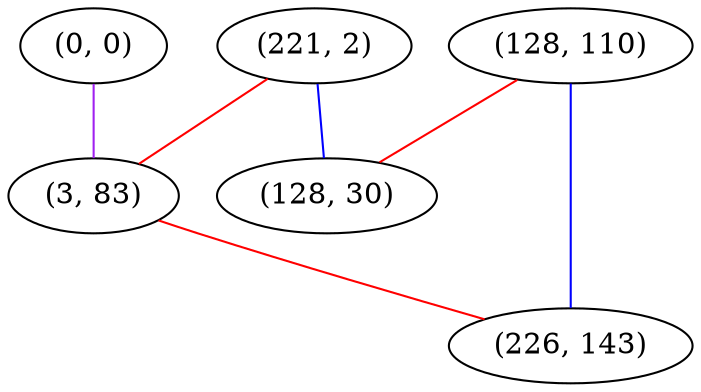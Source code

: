 graph "" {
"(0, 0)";
"(128, 110)";
"(221, 2)";
"(3, 83)";
"(226, 143)";
"(128, 30)";
"(0, 0)" -- "(3, 83)"  [color=purple, key=0, weight=4];
"(128, 110)" -- "(226, 143)"  [color=blue, key=0, weight=3];
"(128, 110)" -- "(128, 30)"  [color=red, key=0, weight=1];
"(221, 2)" -- "(128, 30)"  [color=blue, key=0, weight=3];
"(221, 2)" -- "(3, 83)"  [color=red, key=0, weight=1];
"(3, 83)" -- "(226, 143)"  [color=red, key=0, weight=1];
}

